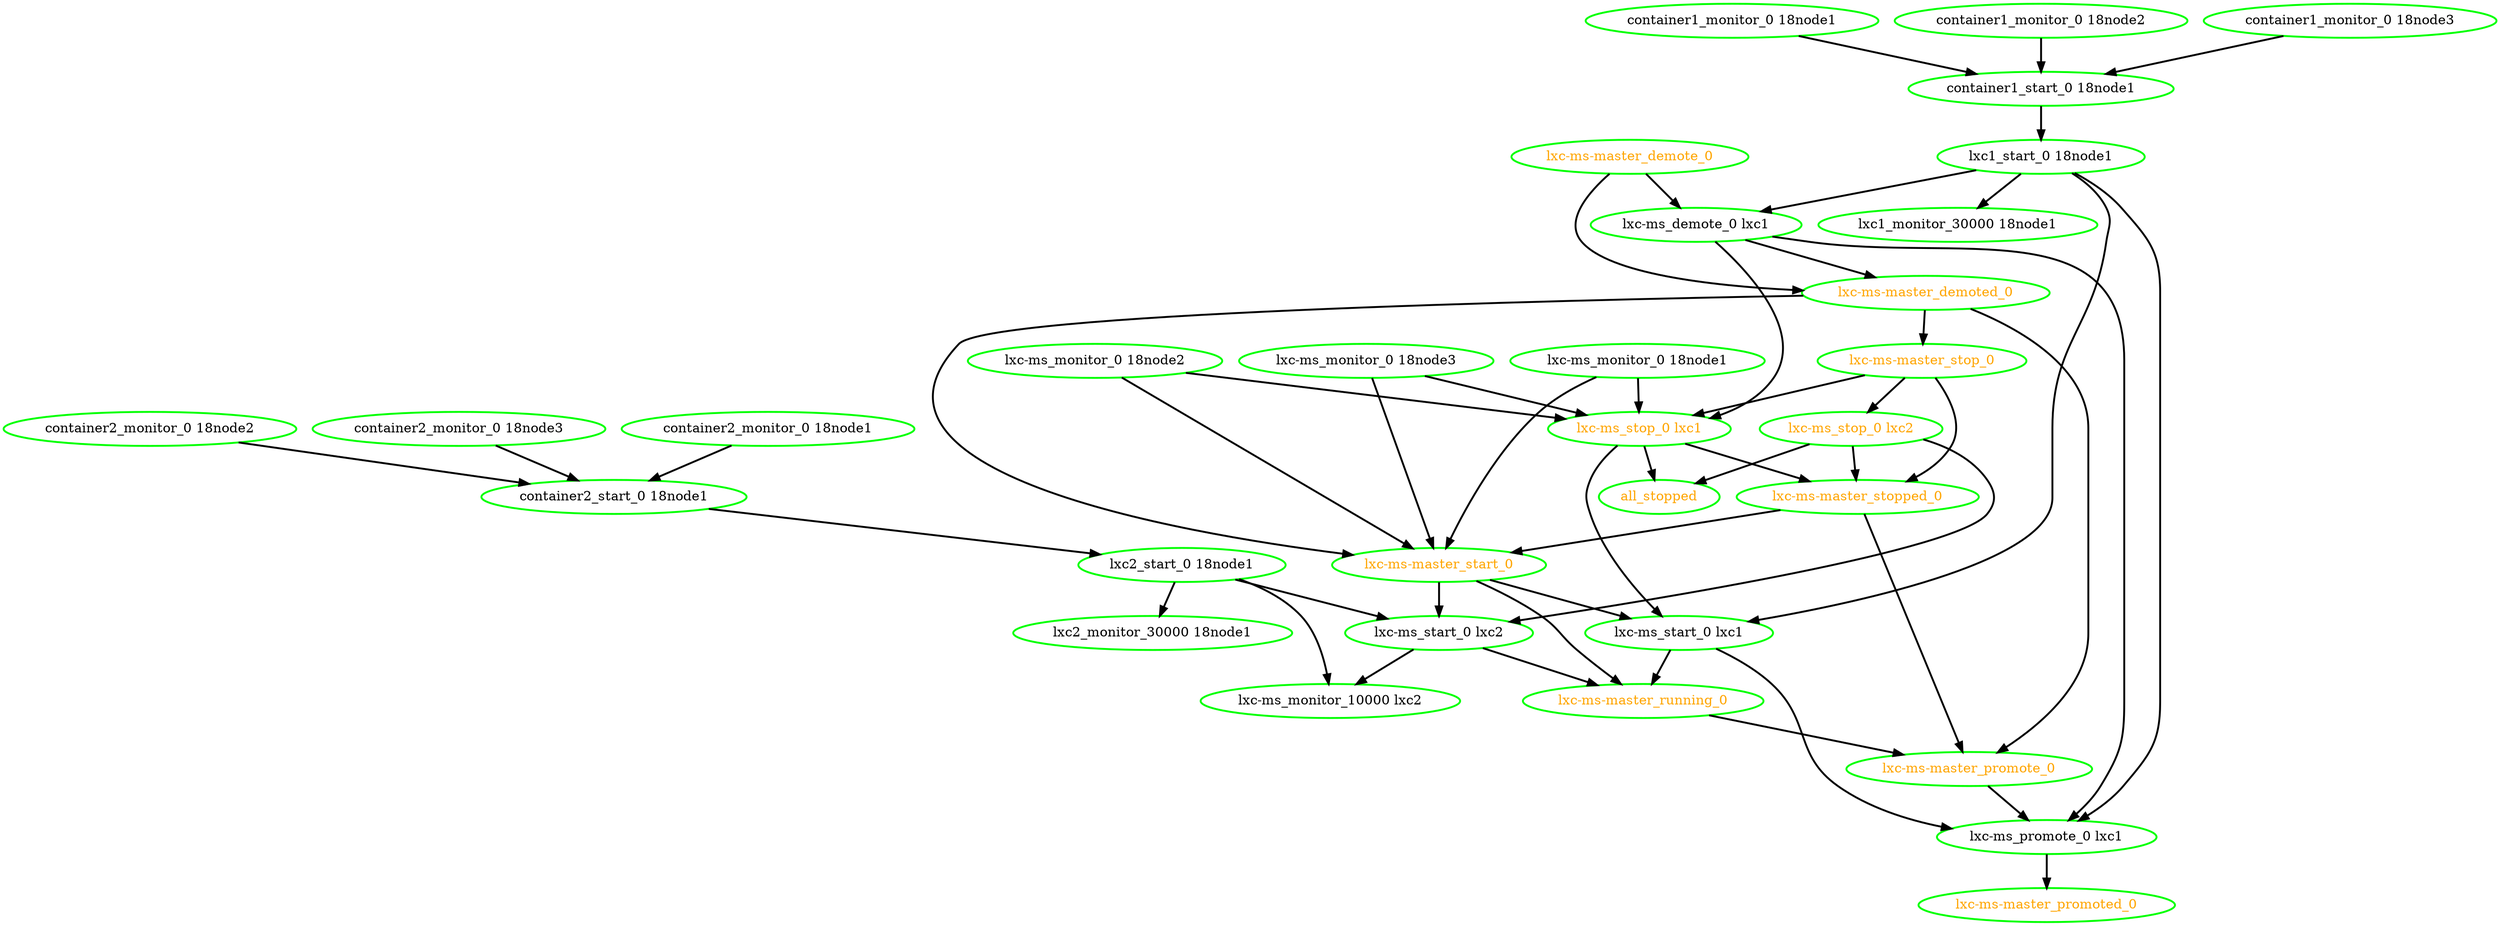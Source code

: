  digraph "g" {
"all_stopped" [ style=bold color="green" fontcolor="orange"]
"container1_monitor_0 18node1" -> "container1_start_0 18node1" [ style = bold]
"container1_monitor_0 18node1" [ style=bold color="green" fontcolor="black"]
"container1_monitor_0 18node2" -> "container1_start_0 18node1" [ style = bold]
"container1_monitor_0 18node2" [ style=bold color="green" fontcolor="black"]
"container1_monitor_0 18node3" -> "container1_start_0 18node1" [ style = bold]
"container1_monitor_0 18node3" [ style=bold color="green" fontcolor="black"]
"container1_start_0 18node1" -> "lxc1_start_0 18node1" [ style = bold]
"container1_start_0 18node1" [ style=bold color="green" fontcolor="black"]
"container2_monitor_0 18node1" -> "container2_start_0 18node1" [ style = bold]
"container2_monitor_0 18node1" [ style=bold color="green" fontcolor="black"]
"container2_monitor_0 18node2" -> "container2_start_0 18node1" [ style = bold]
"container2_monitor_0 18node2" [ style=bold color="green" fontcolor="black"]
"container2_monitor_0 18node3" -> "container2_start_0 18node1" [ style = bold]
"container2_monitor_0 18node3" [ style=bold color="green" fontcolor="black"]
"container2_start_0 18node1" -> "lxc2_start_0 18node1" [ style = bold]
"container2_start_0 18node1" [ style=bold color="green" fontcolor="black"]
"lxc-ms-master_demote_0" -> "lxc-ms-master_demoted_0" [ style = bold]
"lxc-ms-master_demote_0" -> "lxc-ms_demote_0 lxc1" [ style = bold]
"lxc-ms-master_demote_0" [ style=bold color="green" fontcolor="orange"]
"lxc-ms-master_demoted_0" -> "lxc-ms-master_promote_0" [ style = bold]
"lxc-ms-master_demoted_0" -> "lxc-ms-master_start_0" [ style = bold]
"lxc-ms-master_demoted_0" -> "lxc-ms-master_stop_0" [ style = bold]
"lxc-ms-master_demoted_0" [ style=bold color="green" fontcolor="orange"]
"lxc-ms-master_promote_0" -> "lxc-ms_promote_0 lxc1" [ style = bold]
"lxc-ms-master_promote_0" [ style=bold color="green" fontcolor="orange"]
"lxc-ms-master_promoted_0" [ style=bold color="green" fontcolor="orange"]
"lxc-ms-master_running_0" -> "lxc-ms-master_promote_0" [ style = bold]
"lxc-ms-master_running_0" [ style=bold color="green" fontcolor="orange"]
"lxc-ms-master_start_0" -> "lxc-ms-master_running_0" [ style = bold]
"lxc-ms-master_start_0" -> "lxc-ms_start_0 lxc1" [ style = bold]
"lxc-ms-master_start_0" -> "lxc-ms_start_0 lxc2" [ style = bold]
"lxc-ms-master_start_0" [ style=bold color="green" fontcolor="orange"]
"lxc-ms-master_stop_0" -> "lxc-ms-master_stopped_0" [ style = bold]
"lxc-ms-master_stop_0" -> "lxc-ms_stop_0 lxc1" [ style = bold]
"lxc-ms-master_stop_0" -> "lxc-ms_stop_0 lxc2" [ style = bold]
"lxc-ms-master_stop_0" [ style=bold color="green" fontcolor="orange"]
"lxc-ms-master_stopped_0" -> "lxc-ms-master_promote_0" [ style = bold]
"lxc-ms-master_stopped_0" -> "lxc-ms-master_start_0" [ style = bold]
"lxc-ms-master_stopped_0" [ style=bold color="green" fontcolor="orange"]
"lxc-ms_demote_0 lxc1" -> "lxc-ms-master_demoted_0" [ style = bold]
"lxc-ms_demote_0 lxc1" -> "lxc-ms_promote_0 lxc1" [ style = bold]
"lxc-ms_demote_0 lxc1" -> "lxc-ms_stop_0 lxc1" [ style = bold]
"lxc-ms_demote_0 lxc1" [ style=bold color="green" fontcolor="black"]
"lxc-ms_monitor_0 18node1" -> "lxc-ms-master_start_0" [ style = bold]
"lxc-ms_monitor_0 18node1" -> "lxc-ms_stop_0 lxc1" [ style = bold]
"lxc-ms_monitor_0 18node1" [ style=bold color="green" fontcolor="black"]
"lxc-ms_monitor_0 18node2" -> "lxc-ms-master_start_0" [ style = bold]
"lxc-ms_monitor_0 18node2" -> "lxc-ms_stop_0 lxc1" [ style = bold]
"lxc-ms_monitor_0 18node2" [ style=bold color="green" fontcolor="black"]
"lxc-ms_monitor_0 18node3" -> "lxc-ms-master_start_0" [ style = bold]
"lxc-ms_monitor_0 18node3" -> "lxc-ms_stop_0 lxc1" [ style = bold]
"lxc-ms_monitor_0 18node3" [ style=bold color="green" fontcolor="black"]
"lxc-ms_monitor_10000 lxc2" [ style=bold color="green" fontcolor="black"]
"lxc-ms_promote_0 lxc1" -> "lxc-ms-master_promoted_0" [ style = bold]
"lxc-ms_promote_0 lxc1" [ style=bold color="green" fontcolor="black"]
"lxc-ms_start_0 lxc1" -> "lxc-ms-master_running_0" [ style = bold]
"lxc-ms_start_0 lxc1" -> "lxc-ms_promote_0 lxc1" [ style = bold]
"lxc-ms_start_0 lxc1" [ style=bold color="green" fontcolor="black"]
"lxc-ms_start_0 lxc2" -> "lxc-ms-master_running_0" [ style = bold]
"lxc-ms_start_0 lxc2" -> "lxc-ms_monitor_10000 lxc2" [ style = bold]
"lxc-ms_start_0 lxc2" [ style=bold color="green" fontcolor="black"]
"lxc-ms_stop_0 lxc1" -> "all_stopped" [ style = bold]
"lxc-ms_stop_0 lxc1" -> "lxc-ms-master_stopped_0" [ style = bold]
"lxc-ms_stop_0 lxc1" -> "lxc-ms_start_0 lxc1" [ style = bold]
"lxc-ms_stop_0 lxc1" [ style=bold color="green" fontcolor="orange"]
"lxc-ms_stop_0 lxc2" -> "all_stopped" [ style = bold]
"lxc-ms_stop_0 lxc2" -> "lxc-ms-master_stopped_0" [ style = bold]
"lxc-ms_stop_0 lxc2" -> "lxc-ms_start_0 lxc2" [ style = bold]
"lxc-ms_stop_0 lxc2" [ style=bold color="green" fontcolor="orange"]
"lxc1_monitor_30000 18node1" [ style=bold color="green" fontcolor="black"]
"lxc1_start_0 18node1" -> "lxc-ms_demote_0 lxc1" [ style = bold]
"lxc1_start_0 18node1" -> "lxc-ms_promote_0 lxc1" [ style = bold]
"lxc1_start_0 18node1" -> "lxc-ms_start_0 lxc1" [ style = bold]
"lxc1_start_0 18node1" -> "lxc1_monitor_30000 18node1" [ style = bold]
"lxc1_start_0 18node1" [ style=bold color="green" fontcolor="black"]
"lxc2_monitor_30000 18node1" [ style=bold color="green" fontcolor="black"]
"lxc2_start_0 18node1" -> "lxc-ms_monitor_10000 lxc2" [ style = bold]
"lxc2_start_0 18node1" -> "lxc-ms_start_0 lxc2" [ style = bold]
"lxc2_start_0 18node1" -> "lxc2_monitor_30000 18node1" [ style = bold]
"lxc2_start_0 18node1" [ style=bold color="green" fontcolor="black"]
}
